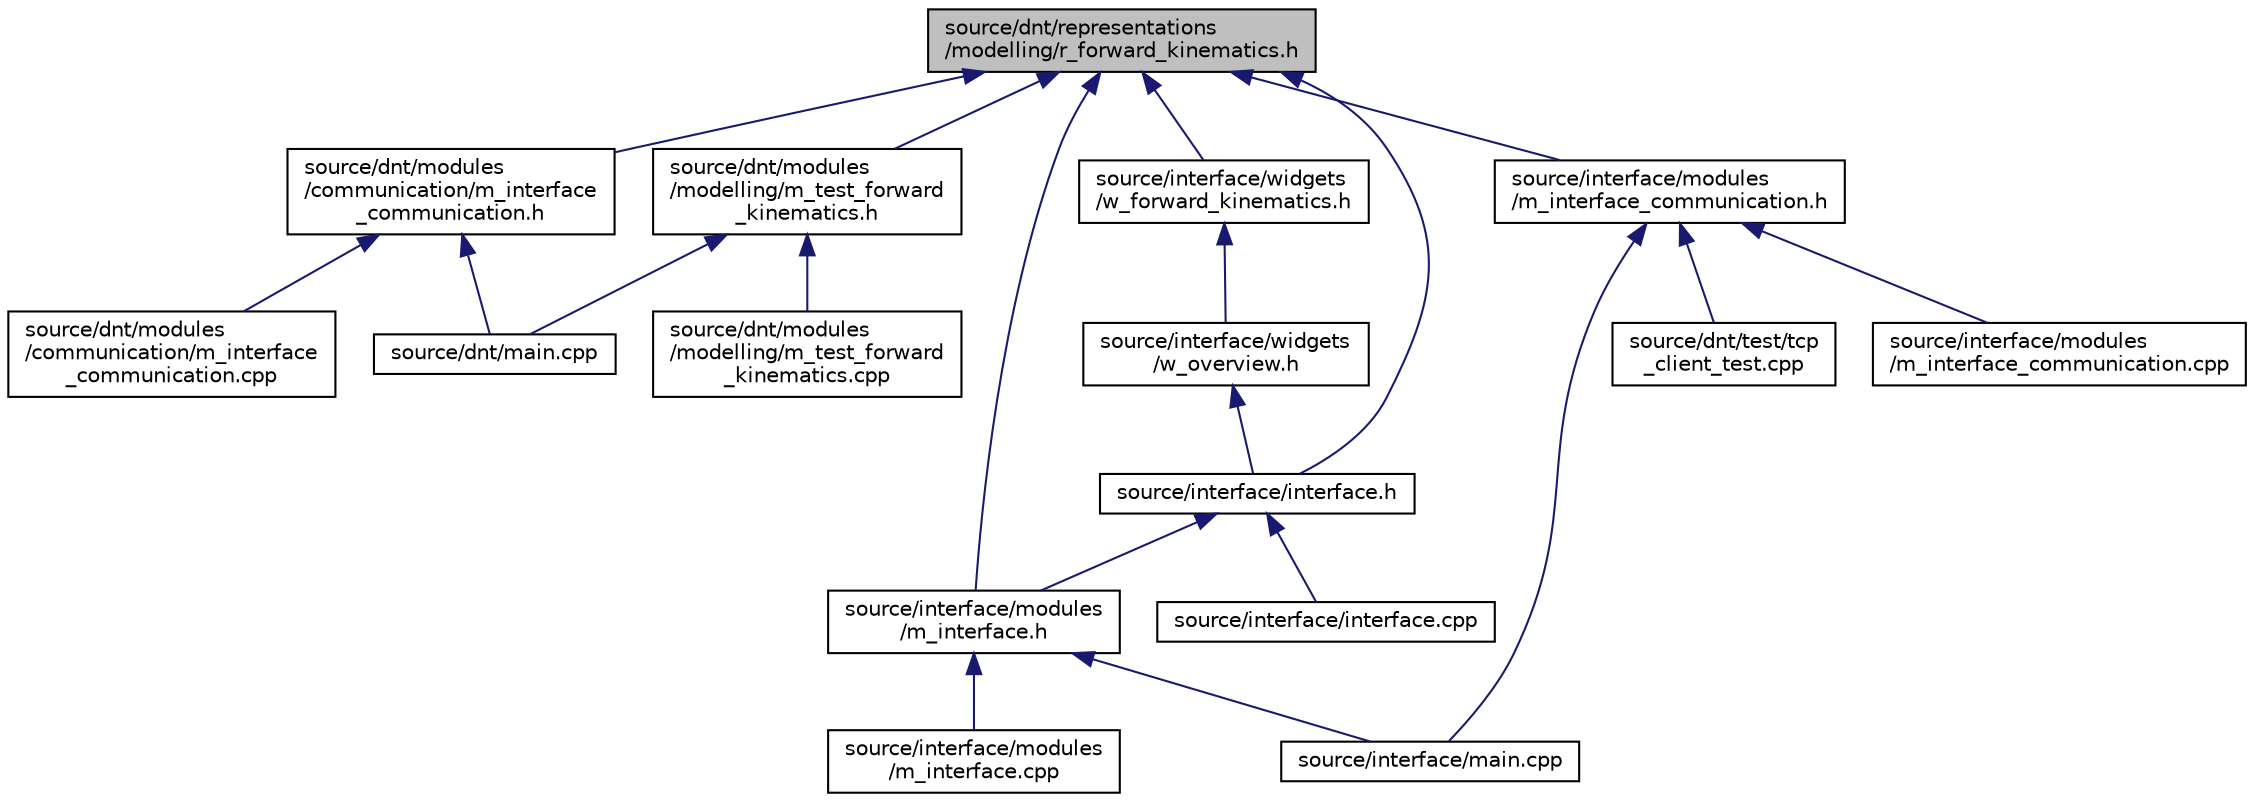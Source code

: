 digraph "source/dnt/representations/modelling/r_forward_kinematics.h"
{
  edge [fontname="Helvetica",fontsize="10",labelfontname="Helvetica",labelfontsize="10"];
  node [fontname="Helvetica",fontsize="10",shape=record];
  Node15 [label="source/dnt/representations\l/modelling/r_forward_kinematics.h",height=0.2,width=0.4,color="black", fillcolor="grey75", style="filled", fontcolor="black"];
  Node15 -> Node16 [dir="back",color="midnightblue",fontsize="10",style="solid",fontname="Helvetica"];
  Node16 [label="source/dnt/modules\l/communication/m_interface\l_communication.h",height=0.2,width=0.4,color="black", fillcolor="white", style="filled",URL="$dnt_2modules_2communication_2m__interface__communication_8h.html"];
  Node16 -> Node17 [dir="back",color="midnightblue",fontsize="10",style="solid",fontname="Helvetica"];
  Node17 [label="source/dnt/main.cpp",height=0.2,width=0.4,color="black", fillcolor="white", style="filled",URL="$dnt_2main_8cpp.html"];
  Node16 -> Node18 [dir="back",color="midnightblue",fontsize="10",style="solid",fontname="Helvetica"];
  Node18 [label="source/dnt/modules\l/communication/m_interface\l_communication.cpp",height=0.2,width=0.4,color="black", fillcolor="white", style="filled",URL="$dnt_2modules_2communication_2m__interface__communication_8cpp.html"];
  Node15 -> Node19 [dir="back",color="midnightblue",fontsize="10",style="solid",fontname="Helvetica"];
  Node19 [label="source/dnt/modules\l/modelling/m_test_forward\l_kinematics.h",height=0.2,width=0.4,color="black", fillcolor="white", style="filled",URL="$m__test__forward__kinematics_8h.html"];
  Node19 -> Node17 [dir="back",color="midnightblue",fontsize="10",style="solid",fontname="Helvetica"];
  Node19 -> Node20 [dir="back",color="midnightblue",fontsize="10",style="solid",fontname="Helvetica"];
  Node20 [label="source/dnt/modules\l/modelling/m_test_forward\l_kinematics.cpp",height=0.2,width=0.4,color="black", fillcolor="white", style="filled",URL="$m__test__forward__kinematics_8cpp.html"];
  Node15 -> Node21 [dir="back",color="midnightblue",fontsize="10",style="solid",fontname="Helvetica"];
  Node21 [label="source/interface/interface.h",height=0.2,width=0.4,color="black", fillcolor="white", style="filled",URL="$interface_8h.html"];
  Node21 -> Node22 [dir="back",color="midnightblue",fontsize="10",style="solid",fontname="Helvetica"];
  Node22 [label="source/interface/interface.cpp",height=0.2,width=0.4,color="black", fillcolor="white", style="filled",URL="$interface_8cpp.html"];
  Node21 -> Node23 [dir="back",color="midnightblue",fontsize="10",style="solid",fontname="Helvetica"];
  Node23 [label="source/interface/modules\l/m_interface.h",height=0.2,width=0.4,color="black", fillcolor="white", style="filled",URL="$m__interface_8h.html"];
  Node23 -> Node24 [dir="back",color="midnightblue",fontsize="10",style="solid",fontname="Helvetica"];
  Node24 [label="source/interface/main.cpp",height=0.2,width=0.4,color="black", fillcolor="white", style="filled",URL="$interface_2main_8cpp.html"];
  Node23 -> Node25 [dir="back",color="midnightblue",fontsize="10",style="solid",fontname="Helvetica"];
  Node25 [label="source/interface/modules\l/m_interface.cpp",height=0.2,width=0.4,color="black", fillcolor="white", style="filled",URL="$m__interface_8cpp.html"];
  Node15 -> Node26 [dir="back",color="midnightblue",fontsize="10",style="solid",fontname="Helvetica"];
  Node26 [label="source/interface/widgets\l/w_forward_kinematics.h",height=0.2,width=0.4,color="black", fillcolor="white", style="filled",URL="$w__forward__kinematics_8h.html"];
  Node26 -> Node27 [dir="back",color="midnightblue",fontsize="10",style="solid",fontname="Helvetica"];
  Node27 [label="source/interface/widgets\l/w_overview.h",height=0.2,width=0.4,color="black", fillcolor="white", style="filled",URL="$w__overview_8h.html"];
  Node27 -> Node21 [dir="back",color="midnightblue",fontsize="10",style="solid",fontname="Helvetica"];
  Node15 -> Node28 [dir="back",color="midnightblue",fontsize="10",style="solid",fontname="Helvetica"];
  Node28 [label="source/interface/modules\l/m_interface_communication.h",height=0.2,width=0.4,color="black", fillcolor="white", style="filled",URL="$interface_2modules_2m__interface__communication_8h.html"];
  Node28 -> Node29 [dir="back",color="midnightblue",fontsize="10",style="solid",fontname="Helvetica"];
  Node29 [label="source/dnt/test/tcp\l_client_test.cpp",height=0.2,width=0.4,color="black", fillcolor="white", style="filled",URL="$tcp__client__test_8cpp.html"];
  Node28 -> Node24 [dir="back",color="midnightblue",fontsize="10",style="solid",fontname="Helvetica"];
  Node28 -> Node30 [dir="back",color="midnightblue",fontsize="10",style="solid",fontname="Helvetica"];
  Node30 [label="source/interface/modules\l/m_interface_communication.cpp",height=0.2,width=0.4,color="black", fillcolor="white", style="filled",URL="$interface_2modules_2m__interface__communication_8cpp.html"];
  Node15 -> Node23 [dir="back",color="midnightblue",fontsize="10",style="solid",fontname="Helvetica"];
}
